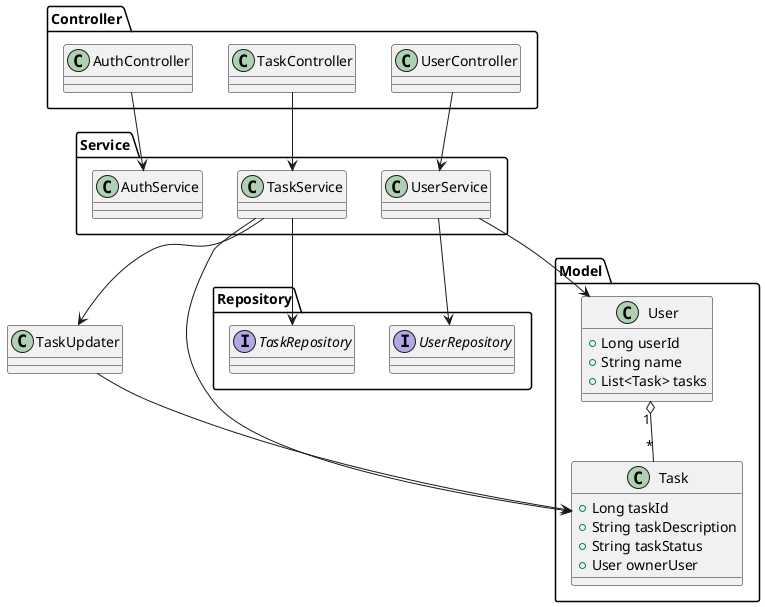 @startuml

package "Model" {
    class User {
        + Long userId
        + String name
        + List<Task> tasks
    }

    class Task {
        + Long taskId
        + String taskDescription
        + String taskStatus
        + User ownerUser
    }

    User "1" o-- "*" Task
}

package "Repository" {
    interface UserRepository
    interface TaskRepository
}

package "Service" {
    class TaskService
    class UserService
    class AuthService
}

package "Controller" {
    class TaskController
    class UserController
    class AuthController
}

class TaskUpdater

AuthController--> AuthService
UserController --> UserService
TaskController --> TaskService


UserService --> UserRepository
TaskService --> TaskRepository
TaskService --> TaskUpdater 


TaskUpdater --> Task

UserService --> User
TaskService --> Task
@enduml
